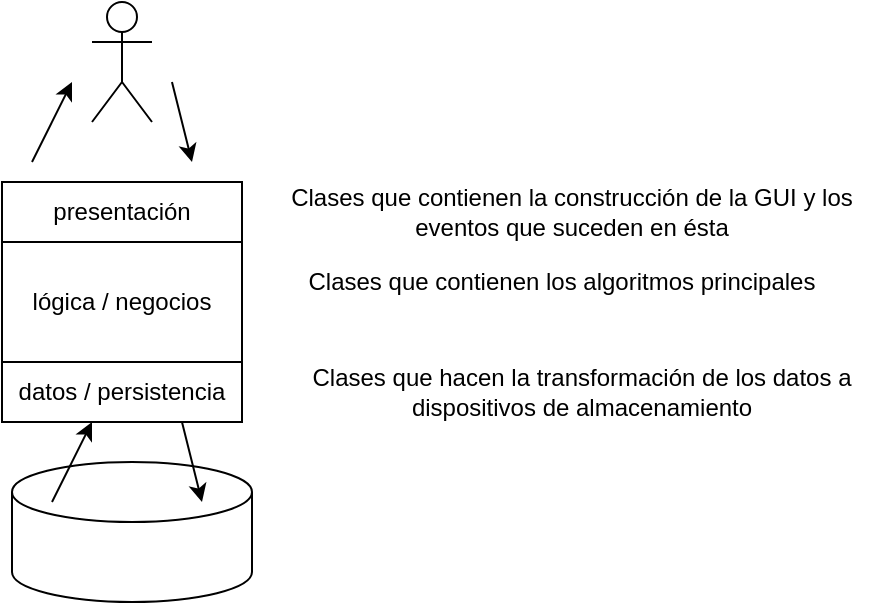 <mxfile version="13.7.8" type="device"><diagram id="RhI5vgZFWIscRK_N1IPC" name="Page-1"><mxGraphModel dx="938" dy="569" grid="1" gridSize="10" guides="1" tooltips="1" connect="1" arrows="1" fold="1" page="1" pageScale="1" pageWidth="827" pageHeight="1169" math="0" shadow="0"><root><mxCell id="0"/><mxCell id="1" parent="0"/><mxCell id="5we76MJ-BoeH_4L4gxJW-4" value="&lt;br&gt;" style="shape=umlActor;verticalLabelPosition=bottom;verticalAlign=top;html=1;outlineConnect=0;" vertex="1" parent="1"><mxGeometry x="350" y="130" width="30" height="60" as="geometry"/></mxCell><mxCell id="5we76MJ-BoeH_4L4gxJW-8" value="presentación" style="rounded=0;whiteSpace=wrap;html=1;" vertex="1" parent="1"><mxGeometry x="305" y="220" width="120" height="30" as="geometry"/></mxCell><mxCell id="5we76MJ-BoeH_4L4gxJW-9" value="lógica / negocios" style="rounded=0;whiteSpace=wrap;html=1;" vertex="1" parent="1"><mxGeometry x="305" y="250" width="120" height="60" as="geometry"/></mxCell><mxCell id="5we76MJ-BoeH_4L4gxJW-10" value="datos / persistencia" style="rounded=0;whiteSpace=wrap;html=1;" vertex="1" parent="1"><mxGeometry x="305" y="310" width="120" height="30" as="geometry"/></mxCell><mxCell id="5we76MJ-BoeH_4L4gxJW-12" value="" style="shape=cylinder3;whiteSpace=wrap;html=1;boundedLbl=1;backgroundOutline=1;size=15;" vertex="1" parent="1"><mxGeometry x="310" y="360" width="120" height="70" as="geometry"/></mxCell><mxCell id="5we76MJ-BoeH_4L4gxJW-13" value="" style="endArrow=classic;html=1;" edge="1" parent="1"><mxGeometry width="50" height="50" relative="1" as="geometry"><mxPoint x="320" y="210" as="sourcePoint"/><mxPoint x="340" y="170" as="targetPoint"/></mxGeometry></mxCell><mxCell id="5we76MJ-BoeH_4L4gxJW-15" value="" style="endArrow=classic;html=1;" edge="1" parent="1"><mxGeometry width="50" height="50" relative="1" as="geometry"><mxPoint x="390" y="170" as="sourcePoint"/><mxPoint x="400" y="210" as="targetPoint"/></mxGeometry></mxCell><mxCell id="5we76MJ-BoeH_4L4gxJW-16" value="" style="endArrow=classic;html=1;" edge="1" parent="1"><mxGeometry width="50" height="50" relative="1" as="geometry"><mxPoint x="330" y="380" as="sourcePoint"/><mxPoint x="350" y="340" as="targetPoint"/></mxGeometry></mxCell><mxCell id="5we76MJ-BoeH_4L4gxJW-17" value="" style="endArrow=classic;html=1;" edge="1" parent="1"><mxGeometry width="50" height="50" relative="1" as="geometry"><mxPoint x="395" y="340" as="sourcePoint"/><mxPoint x="405" y="380" as="targetPoint"/></mxGeometry></mxCell><mxCell id="5we76MJ-BoeH_4L4gxJW-18" value="Clases que contienen los algoritmos principales" style="text;html=1;strokeColor=none;fillColor=none;align=center;verticalAlign=middle;whiteSpace=wrap;rounded=0;" vertex="1" parent="1"><mxGeometry x="430" y="260" width="310" height="20" as="geometry"/></mxCell><mxCell id="5we76MJ-BoeH_4L4gxJW-19" value="Clases que contienen la construcción de la GUI y los eventos que suceden en ésta" style="text;html=1;strokeColor=none;fillColor=none;align=center;verticalAlign=middle;whiteSpace=wrap;rounded=0;" vertex="1" parent="1"><mxGeometry x="430" y="225" width="320" height="20" as="geometry"/></mxCell><mxCell id="5we76MJ-BoeH_4L4gxJW-20" value="Clases que hacen la transformación de los datos a dispositivos de almacenamiento" style="text;html=1;strokeColor=none;fillColor=none;align=center;verticalAlign=middle;whiteSpace=wrap;rounded=0;" vertex="1" parent="1"><mxGeometry x="440" y="315" width="310" height="20" as="geometry"/></mxCell></root></mxGraphModel></diagram></mxfile>